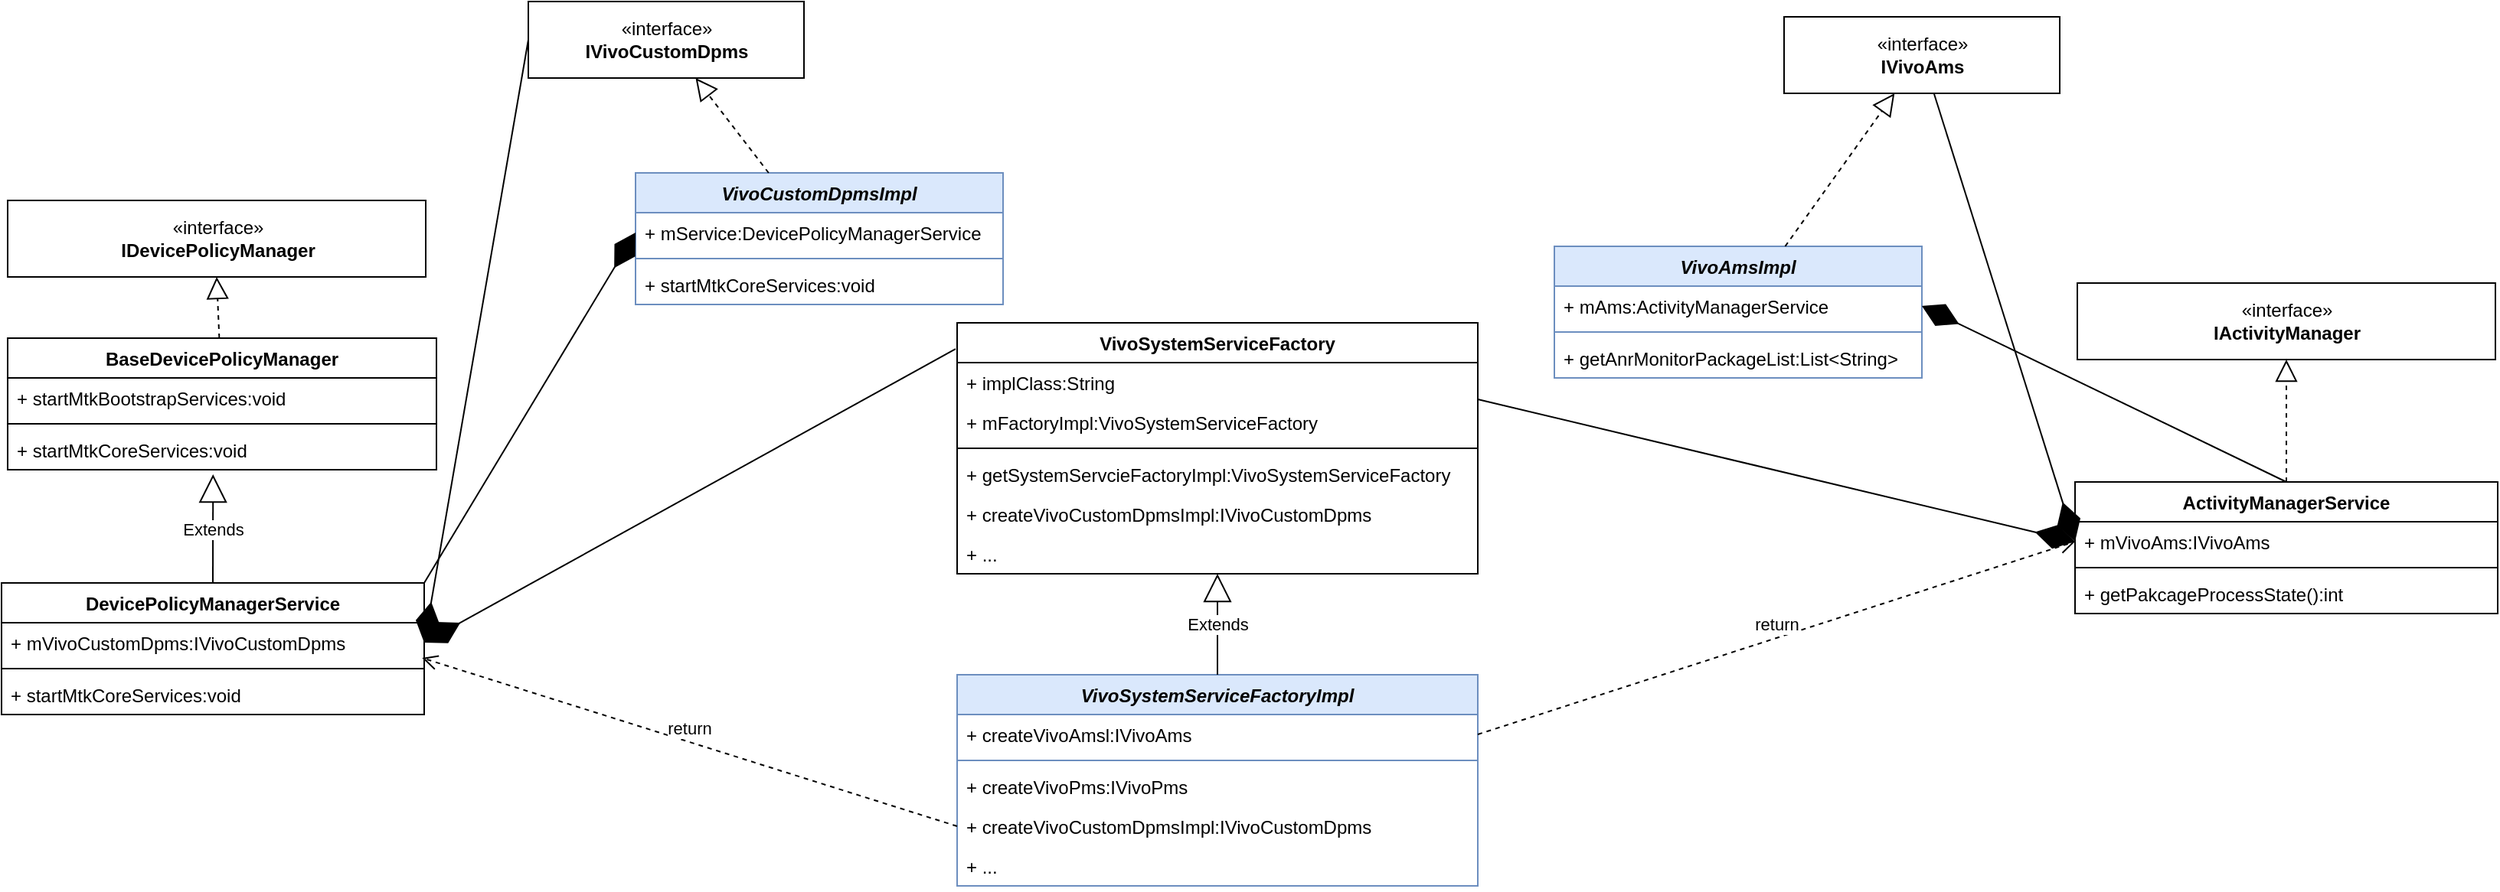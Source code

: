 <mxfile version="20.8.20" type="github"><diagram id="C5RBs43oDa-KdzZeNtuy" name="Page-1"><mxGraphModel dx="1194" dy="1785" grid="1" gridSize="10" guides="1" tooltips="1" connect="1" arrows="1" fold="1" page="1" pageScale="1" pageWidth="827" pageHeight="1169" math="0" shadow="0"><root><mxCell id="WIyWlLk6GJQsqaUBKTNV-0"/><mxCell id="WIyWlLk6GJQsqaUBKTNV-1" parent="WIyWlLk6GJQsqaUBKTNV-0"/><mxCell id="w8ppxCxU-laiEU15kqtb-30" value="VivoCustomDpmsImpl" style="swimlane;fontStyle=3;align=center;verticalAlign=top;childLayout=stackLayout;horizontal=1;startSize=26;horizontalStack=0;resizeParent=1;resizeParentMax=0;resizeLast=0;collapsible=1;marginBottom=0;fillColor=#dae8fc;strokeColor=#6c8ebf;" parent="WIyWlLk6GJQsqaUBKTNV-1" vertex="1"><mxGeometry x="1190" y="-18" width="240" height="86" as="geometry"/></mxCell><mxCell id="w8ppxCxU-laiEU15kqtb-31" value="+ mService:DevicePolicyManagerService" style="text;strokeColor=none;fillColor=none;align=left;verticalAlign=top;spacingLeft=4;spacingRight=4;overflow=hidden;rotatable=0;points=[[0,0.5],[1,0.5]];portConstraint=eastwest;" parent="w8ppxCxU-laiEU15kqtb-30" vertex="1"><mxGeometry y="26" width="240" height="26" as="geometry"/></mxCell><mxCell id="w8ppxCxU-laiEU15kqtb-32" value="" style="line;strokeWidth=1;fillColor=none;align=left;verticalAlign=middle;spacingTop=-1;spacingLeft=3;spacingRight=3;rotatable=0;labelPosition=right;points=[];portConstraint=eastwest;strokeColor=inherit;" parent="w8ppxCxU-laiEU15kqtb-30" vertex="1"><mxGeometry y="52" width="240" height="8" as="geometry"/></mxCell><mxCell id="w8ppxCxU-laiEU15kqtb-33" value="+ startMtkCoreServices:void" style="text;strokeColor=none;fillColor=none;align=left;verticalAlign=top;spacingLeft=4;spacingRight=4;overflow=hidden;rotatable=0;points=[[0,0.5],[1,0.5]];portConstraint=eastwest;" parent="w8ppxCxU-laiEU15kqtb-30" vertex="1"><mxGeometry y="60" width="240" height="26" as="geometry"/></mxCell><mxCell id="w8ppxCxU-laiEU15kqtb-34" value="«interface»&lt;br&gt;&lt;b&gt;IVivoCustomDpms&lt;/b&gt;" style="html=1;" parent="WIyWlLk6GJQsqaUBKTNV-1" vertex="1"><mxGeometry x="1120" y="-130" width="180" height="50" as="geometry"/></mxCell><mxCell id="w8ppxCxU-laiEU15kqtb-35" value="" style="endArrow=block;dashed=1;endFill=0;endSize=12;html=1;rounded=0;" parent="WIyWlLk6GJQsqaUBKTNV-1" source="w8ppxCxU-laiEU15kqtb-30" target="w8ppxCxU-laiEU15kqtb-34" edge="1"><mxGeometry width="160" relative="1" as="geometry"><mxPoint x="1150" y="240" as="sourcePoint"/><mxPoint x="1310" y="240" as="targetPoint"/></mxGeometry></mxCell><mxCell id="w8ppxCxU-laiEU15kqtb-36" value="DevicePolicyManagerService" style="swimlane;fontStyle=1;align=center;verticalAlign=top;childLayout=stackLayout;horizontal=1;startSize=26;horizontalStack=0;resizeParent=1;resizeParentMax=0;resizeLast=0;collapsible=1;marginBottom=0;" parent="WIyWlLk6GJQsqaUBKTNV-1" vertex="1"><mxGeometry x="776" y="250" width="276" height="86" as="geometry"/></mxCell><mxCell id="w8ppxCxU-laiEU15kqtb-37" value="+ mVivoCustomDpms:IVivoCustomDpms" style="text;strokeColor=none;fillColor=none;align=left;verticalAlign=top;spacingLeft=4;spacingRight=4;overflow=hidden;rotatable=0;points=[[0,0.5],[1,0.5]];portConstraint=eastwest;" parent="w8ppxCxU-laiEU15kqtb-36" vertex="1"><mxGeometry y="26" width="276" height="26" as="geometry"/></mxCell><mxCell id="w8ppxCxU-laiEU15kqtb-38" value="" style="line;strokeWidth=1;fillColor=none;align=left;verticalAlign=middle;spacingTop=-1;spacingLeft=3;spacingRight=3;rotatable=0;labelPosition=right;points=[];portConstraint=eastwest;strokeColor=inherit;" parent="w8ppxCxU-laiEU15kqtb-36" vertex="1"><mxGeometry y="52" width="276" height="8" as="geometry"/></mxCell><mxCell id="w8ppxCxU-laiEU15kqtb-39" value="+ startMtkCoreServices:void" style="text;strokeColor=none;fillColor=none;align=left;verticalAlign=top;spacingLeft=4;spacingRight=4;overflow=hidden;rotatable=0;points=[[0,0.5],[1,0.5]];portConstraint=eastwest;" parent="w8ppxCxU-laiEU15kqtb-36" vertex="1"><mxGeometry y="60" width="276" height="26" as="geometry"/></mxCell><mxCell id="w8ppxCxU-laiEU15kqtb-41" value="BaseDevicePolicyManager" style="swimlane;fontStyle=1;align=center;verticalAlign=top;childLayout=stackLayout;horizontal=1;startSize=26;horizontalStack=0;resizeParent=1;resizeParentMax=0;resizeLast=0;collapsible=1;marginBottom=0;" parent="WIyWlLk6GJQsqaUBKTNV-1" vertex="1"><mxGeometry x="780" y="90" width="280" height="86" as="geometry"/></mxCell><mxCell id="w8ppxCxU-laiEU15kqtb-42" value="+ startMtkBootstrapServices:void" style="text;strokeColor=none;fillColor=none;align=left;verticalAlign=top;spacingLeft=4;spacingRight=4;overflow=hidden;rotatable=0;points=[[0,0.5],[1,0.5]];portConstraint=eastwest;" parent="w8ppxCxU-laiEU15kqtb-41" vertex="1"><mxGeometry y="26" width="280" height="26" as="geometry"/></mxCell><mxCell id="w8ppxCxU-laiEU15kqtb-43" value="" style="line;strokeWidth=1;fillColor=none;align=left;verticalAlign=middle;spacingTop=-1;spacingLeft=3;spacingRight=3;rotatable=0;labelPosition=right;points=[];portConstraint=eastwest;strokeColor=inherit;" parent="w8ppxCxU-laiEU15kqtb-41" vertex="1"><mxGeometry y="52" width="280" height="8" as="geometry"/></mxCell><mxCell id="w8ppxCxU-laiEU15kqtb-44" value="+ startMtkCoreServices:void" style="text;strokeColor=none;fillColor=none;align=left;verticalAlign=top;spacingLeft=4;spacingRight=4;overflow=hidden;rotatable=0;points=[[0,0.5],[1,0.5]];portConstraint=eastwest;" parent="w8ppxCxU-laiEU15kqtb-41" vertex="1"><mxGeometry y="60" width="280" height="26" as="geometry"/></mxCell><mxCell id="w8ppxCxU-laiEU15kqtb-45" value="«interface»&lt;br&gt;&lt;b&gt;IDevicePolicyManager&lt;/b&gt;" style="html=1;" parent="WIyWlLk6GJQsqaUBKTNV-1" vertex="1"><mxGeometry x="780" width="273" height="50" as="geometry"/></mxCell><mxCell id="w8ppxCxU-laiEU15kqtb-46" value="" style="endArrow=block;dashed=1;endFill=0;endSize=12;html=1;rounded=0;entryX=0.5;entryY=1;entryDx=0;entryDy=0;" parent="WIyWlLk6GJQsqaUBKTNV-1" source="w8ppxCxU-laiEU15kqtb-41" target="w8ppxCxU-laiEU15kqtb-45" edge="1"><mxGeometry width="160" relative="1" as="geometry"><mxPoint x="670" y="460" as="sourcePoint"/><mxPoint x="830" y="460" as="targetPoint"/></mxGeometry></mxCell><mxCell id="w8ppxCxU-laiEU15kqtb-47" value="Extends" style="endArrow=block;endSize=16;endFill=0;html=1;rounded=0;exitX=0.5;exitY=0;exitDx=0;exitDy=0;entryX=0.479;entryY=1.115;entryDx=0;entryDy=0;entryPerimeter=0;" parent="WIyWlLk6GJQsqaUBKTNV-1" source="w8ppxCxU-laiEU15kqtb-36" target="w8ppxCxU-laiEU15kqtb-44" edge="1"><mxGeometry width="160" relative="1" as="geometry"><mxPoint x="840.04" y="362" as="sourcePoint"/><mxPoint x="839.999" y="300" as="targetPoint"/></mxGeometry></mxCell><mxCell id="w8ppxCxU-laiEU15kqtb-48" value="" style="endArrow=diamondThin;endFill=1;endSize=24;html=1;rounded=0;entryX=1;entryY=0.5;entryDx=0;entryDy=0;exitX=0;exitY=0.5;exitDx=0;exitDy=0;" parent="WIyWlLk6GJQsqaUBKTNV-1" source="w8ppxCxU-laiEU15kqtb-34" target="w8ppxCxU-laiEU15kqtb-37" edge="1"><mxGeometry width="160" relative="1" as="geometry"><mxPoint x="650" y="350" as="sourcePoint"/><mxPoint x="810" y="350" as="targetPoint"/></mxGeometry></mxCell><mxCell id="w8ppxCxU-laiEU15kqtb-49" value="VivoSystemServiceFactory" style="swimlane;fontStyle=1;align=center;verticalAlign=top;childLayout=stackLayout;horizontal=1;startSize=26;horizontalStack=0;resizeParent=1;resizeParentMax=0;resizeLast=0;collapsible=1;marginBottom=0;" parent="WIyWlLk6GJQsqaUBKTNV-1" vertex="1"><mxGeometry x="1400" y="80" width="340" height="164" as="geometry"/></mxCell><mxCell id="w8ppxCxU-laiEU15kqtb-50" value="+ implClass:String" style="text;strokeColor=none;fillColor=none;align=left;verticalAlign=top;spacingLeft=4;spacingRight=4;overflow=hidden;rotatable=0;points=[[0,0.5],[1,0.5]];portConstraint=eastwest;" parent="w8ppxCxU-laiEU15kqtb-49" vertex="1"><mxGeometry y="26" width="340" height="26" as="geometry"/></mxCell><mxCell id="w8ppxCxU-laiEU15kqtb-61" value="+ mFactoryImpl:VivoSystemServiceFactory" style="text;strokeColor=none;fillColor=none;align=left;verticalAlign=top;spacingLeft=4;spacingRight=4;overflow=hidden;rotatable=0;points=[[0,0.5],[1,0.5]];portConstraint=eastwest;" parent="w8ppxCxU-laiEU15kqtb-49" vertex="1"><mxGeometry y="52" width="340" height="26" as="geometry"/></mxCell><mxCell id="w8ppxCxU-laiEU15kqtb-51" value="" style="line;strokeWidth=1;fillColor=none;align=left;verticalAlign=middle;spacingTop=-1;spacingLeft=3;spacingRight=3;rotatable=0;labelPosition=right;points=[];portConstraint=eastwest;strokeColor=inherit;" parent="w8ppxCxU-laiEU15kqtb-49" vertex="1"><mxGeometry y="78" width="340" height="8" as="geometry"/></mxCell><mxCell id="w8ppxCxU-laiEU15kqtb-52" value="+ getSystemServcieFactoryImpl:VivoSystemServiceFactory" style="text;strokeColor=none;fillColor=none;align=left;verticalAlign=top;spacingLeft=4;spacingRight=4;overflow=hidden;rotatable=0;points=[[0,0.5],[1,0.5]];portConstraint=eastwest;" parent="w8ppxCxU-laiEU15kqtb-49" vertex="1"><mxGeometry y="86" width="340" height="26" as="geometry"/></mxCell><mxCell id="w8ppxCxU-laiEU15kqtb-53" value="+ createVivoCustomDpmsImpl:IVivoCustomDpms" style="text;strokeColor=none;fillColor=none;align=left;verticalAlign=top;spacingLeft=4;spacingRight=4;overflow=hidden;rotatable=0;points=[[0,0.5],[1,0.5]];portConstraint=eastwest;" parent="w8ppxCxU-laiEU15kqtb-49" vertex="1"><mxGeometry y="112" width="340" height="26" as="geometry"/></mxCell><mxCell id="w8ppxCxU-laiEU15kqtb-54" value="+ ..." style="text;strokeColor=none;fillColor=none;align=left;verticalAlign=top;spacingLeft=4;spacingRight=4;overflow=hidden;rotatable=0;points=[[0,0.5],[1,0.5]];portConstraint=eastwest;" parent="w8ppxCxU-laiEU15kqtb-49" vertex="1"><mxGeometry y="138" width="340" height="26" as="geometry"/></mxCell><mxCell id="w8ppxCxU-laiEU15kqtb-55" value="VivoSystemServiceFactoryImpl" style="swimlane;fontStyle=3;align=center;verticalAlign=top;childLayout=stackLayout;horizontal=1;startSize=26;horizontalStack=0;resizeParent=1;resizeParentMax=0;resizeLast=0;collapsible=1;marginBottom=0;fillColor=#dae8fc;strokeColor=#6c8ebf;" parent="WIyWlLk6GJQsqaUBKTNV-1" vertex="1"><mxGeometry x="1400" y="310" width="340" height="138" as="geometry"/></mxCell><mxCell id="w8ppxCxU-laiEU15kqtb-56" value="+ createVivoAmsl:IVivoAms" style="text;strokeColor=none;fillColor=none;align=left;verticalAlign=top;spacingLeft=4;spacingRight=4;overflow=hidden;rotatable=0;points=[[0,0.5],[1,0.5]];portConstraint=eastwest;" parent="w8ppxCxU-laiEU15kqtb-55" vertex="1"><mxGeometry y="26" width="340" height="26" as="geometry"/></mxCell><mxCell id="w8ppxCxU-laiEU15kqtb-57" value="" style="line;strokeWidth=1;fillColor=none;align=left;verticalAlign=middle;spacingTop=-1;spacingLeft=3;spacingRight=3;rotatable=0;labelPosition=right;points=[];portConstraint=eastwest;strokeColor=inherit;" parent="w8ppxCxU-laiEU15kqtb-55" vertex="1"><mxGeometry y="52" width="340" height="8" as="geometry"/></mxCell><mxCell id="w8ppxCxU-laiEU15kqtb-58" value="+ createVivoPms:IVivoPms" style="text;strokeColor=none;fillColor=none;align=left;verticalAlign=top;spacingLeft=4;spacingRight=4;overflow=hidden;rotatable=0;points=[[0,0.5],[1,0.5]];portConstraint=eastwest;" parent="w8ppxCxU-laiEU15kqtb-55" vertex="1"><mxGeometry y="60" width="340" height="26" as="geometry"/></mxCell><mxCell id="w8ppxCxU-laiEU15kqtb-59" value="+ createVivoCustomDpmsImpl:IVivoCustomDpms" style="text;strokeColor=none;fillColor=none;align=left;verticalAlign=top;spacingLeft=4;spacingRight=4;overflow=hidden;rotatable=0;points=[[0,0.5],[1,0.5]];portConstraint=eastwest;" parent="w8ppxCxU-laiEU15kqtb-55" vertex="1"><mxGeometry y="86" width="340" height="26" as="geometry"/></mxCell><mxCell id="w8ppxCxU-laiEU15kqtb-60" value="+ ..." style="text;strokeColor=none;fillColor=none;align=left;verticalAlign=top;spacingLeft=4;spacingRight=4;overflow=hidden;rotatable=0;points=[[0,0.5],[1,0.5]];portConstraint=eastwest;" parent="w8ppxCxU-laiEU15kqtb-55" vertex="1"><mxGeometry y="112" width="340" height="26" as="geometry"/></mxCell><mxCell id="w8ppxCxU-laiEU15kqtb-62" value="Extends" style="endArrow=block;endSize=16;endFill=0;html=1;rounded=0;exitX=0.5;exitY=0;exitDx=0;exitDy=0;" parent="WIyWlLk6GJQsqaUBKTNV-1" source="w8ppxCxU-laiEU15kqtb-55" target="w8ppxCxU-laiEU15kqtb-54" edge="1"><mxGeometry width="160" relative="1" as="geometry"><mxPoint x="1350" y="310" as="sourcePoint"/><mxPoint x="1510" y="310" as="targetPoint"/></mxGeometry></mxCell><mxCell id="w8ppxCxU-laiEU15kqtb-64" value="return" style="html=1;verticalAlign=bottom;endArrow=open;dashed=1;endSize=8;rounded=0;exitX=0;exitY=0.5;exitDx=0;exitDy=0;entryX=0.995;entryY=0.885;entryDx=0;entryDy=0;entryPerimeter=0;" parent="WIyWlLk6GJQsqaUBKTNV-1" source="w8ppxCxU-laiEU15kqtb-59" target="w8ppxCxU-laiEU15kqtb-37" edge="1"><mxGeometry relative="1" as="geometry"><mxPoint x="1150" y="460" as="sourcePoint"/><mxPoint x="1070" y="460" as="targetPoint"/></mxGeometry></mxCell><mxCell id="w8ppxCxU-laiEU15kqtb-70" value="" style="endArrow=diamondThin;endFill=1;endSize=24;html=1;rounded=0;entryX=1;entryY=0.5;entryDx=0;entryDy=0;exitX=-0.003;exitY=0.104;exitDx=0;exitDy=0;exitPerimeter=0;" parent="WIyWlLk6GJQsqaUBKTNV-1" source="w8ppxCxU-laiEU15kqtb-49" target="w8ppxCxU-laiEU15kqtb-37" edge="1"><mxGeometry width="160" relative="1" as="geometry"><mxPoint x="1180" y="250" as="sourcePoint"/><mxPoint x="1340" y="250" as="targetPoint"/></mxGeometry></mxCell><mxCell id="w8ppxCxU-laiEU15kqtb-71" value="" style="endArrow=diamondThin;endFill=1;endSize=24;html=1;rounded=0;fontColor=#B05A00;entryX=0;entryY=0.5;entryDx=0;entryDy=0;exitX=1;exitY=0;exitDx=0;exitDy=0;" parent="WIyWlLk6GJQsqaUBKTNV-1" source="w8ppxCxU-laiEU15kqtb-36" target="w8ppxCxU-laiEU15kqtb-31" edge="1"><mxGeometry width="160" relative="1" as="geometry"><mxPoint x="1130" y="110" as="sourcePoint"/><mxPoint x="1290" y="110" as="targetPoint"/></mxGeometry></mxCell><mxCell id="w8ppxCxU-laiEU15kqtb-72" value="ActivityManagerService" style="swimlane;fontStyle=1;align=center;verticalAlign=top;childLayout=stackLayout;horizontal=1;startSize=26;horizontalStack=0;resizeParent=1;resizeParentMax=0;resizeLast=0;collapsible=1;marginBottom=0;" parent="WIyWlLk6GJQsqaUBKTNV-1" vertex="1"><mxGeometry x="2130" y="184" width="276" height="86" as="geometry"/></mxCell><mxCell id="w8ppxCxU-laiEU15kqtb-73" value="+ mVivoAms:IVivoAms" style="text;strokeColor=none;fillColor=none;align=left;verticalAlign=top;spacingLeft=4;spacingRight=4;overflow=hidden;rotatable=0;points=[[0,0.5],[1,0.5]];portConstraint=eastwest;" parent="w8ppxCxU-laiEU15kqtb-72" vertex="1"><mxGeometry y="26" width="276" height="26" as="geometry"/></mxCell><mxCell id="w8ppxCxU-laiEU15kqtb-74" value="" style="line;strokeWidth=1;fillColor=none;align=left;verticalAlign=middle;spacingTop=-1;spacingLeft=3;spacingRight=3;rotatable=0;labelPosition=right;points=[];portConstraint=eastwest;strokeColor=inherit;" parent="w8ppxCxU-laiEU15kqtb-72" vertex="1"><mxGeometry y="52" width="276" height="8" as="geometry"/></mxCell><mxCell id="w8ppxCxU-laiEU15kqtb-75" value="+ getPakcageProcessState():int" style="text;strokeColor=none;fillColor=none;align=left;verticalAlign=top;spacingLeft=4;spacingRight=4;overflow=hidden;rotatable=0;points=[[0,0.5],[1,0.5]];portConstraint=eastwest;" parent="w8ppxCxU-laiEU15kqtb-72" vertex="1"><mxGeometry y="60" width="276" height="26" as="geometry"/></mxCell><mxCell id="w8ppxCxU-laiEU15kqtb-76" value="«interface»&lt;br&gt;&lt;b&gt;IActivityManager&lt;/b&gt;" style="html=1;" parent="WIyWlLk6GJQsqaUBKTNV-1" vertex="1"><mxGeometry x="2131.5" y="54" width="273" height="50" as="geometry"/></mxCell><mxCell id="w8ppxCxU-laiEU15kqtb-77" value="" style="endArrow=block;dashed=1;endFill=0;endSize=12;html=1;rounded=0;entryX=0.5;entryY=1;entryDx=0;entryDy=0;exitX=0.5;exitY=0;exitDx=0;exitDy=0;" parent="WIyWlLk6GJQsqaUBKTNV-1" source="w8ppxCxU-laiEU15kqtb-72" target="w8ppxCxU-laiEU15kqtb-76" edge="1"><mxGeometry width="160" relative="1" as="geometry"><mxPoint x="2269.687" y="144" as="sourcePoint"/><mxPoint x="2181.5" y="514" as="targetPoint"/></mxGeometry></mxCell><mxCell id="w8ppxCxU-laiEU15kqtb-79" value="VivoAmsImpl" style="swimlane;fontStyle=3;align=center;verticalAlign=top;childLayout=stackLayout;horizontal=1;startSize=26;horizontalStack=0;resizeParent=1;resizeParentMax=0;resizeLast=0;collapsible=1;marginBottom=0;fillColor=#dae8fc;strokeColor=#6c8ebf;" parent="WIyWlLk6GJQsqaUBKTNV-1" vertex="1"><mxGeometry x="1790" y="30" width="240" height="86" as="geometry"/></mxCell><mxCell id="w8ppxCxU-laiEU15kqtb-80" value="+ mAms:ActivityManagerService" style="text;strokeColor=none;fillColor=none;align=left;verticalAlign=top;spacingLeft=4;spacingRight=4;overflow=hidden;rotatable=0;points=[[0,0.5],[1,0.5]];portConstraint=eastwest;" parent="w8ppxCxU-laiEU15kqtb-79" vertex="1"><mxGeometry y="26" width="240" height="26" as="geometry"/></mxCell><mxCell id="w8ppxCxU-laiEU15kqtb-81" value="" style="line;strokeWidth=1;fillColor=none;align=left;verticalAlign=middle;spacingTop=-1;spacingLeft=3;spacingRight=3;rotatable=0;labelPosition=right;points=[];portConstraint=eastwest;strokeColor=inherit;" parent="w8ppxCxU-laiEU15kqtb-79" vertex="1"><mxGeometry y="52" width="240" height="8" as="geometry"/></mxCell><mxCell id="w8ppxCxU-laiEU15kqtb-82" value="+ getAnrMonitorPackageList:List&lt;String&gt;" style="text;strokeColor=none;fillColor=none;align=left;verticalAlign=top;spacingLeft=4;spacingRight=4;overflow=hidden;rotatable=0;points=[[0,0.5],[1,0.5]];portConstraint=eastwest;" parent="w8ppxCxU-laiEU15kqtb-79" vertex="1"><mxGeometry y="60" width="240" height="26" as="geometry"/></mxCell><mxCell id="w8ppxCxU-laiEU15kqtb-83" value="«interface»&lt;br&gt;&lt;b&gt;IVivoAms&lt;/b&gt;" style="html=1;" parent="WIyWlLk6GJQsqaUBKTNV-1" vertex="1"><mxGeometry x="1940" y="-120" width="180" height="50" as="geometry"/></mxCell><mxCell id="w8ppxCxU-laiEU15kqtb-84" value="" style="endArrow=block;dashed=1;endFill=0;endSize=12;html=1;rounded=0;" parent="WIyWlLk6GJQsqaUBKTNV-1" source="w8ppxCxU-laiEU15kqtb-79" target="w8ppxCxU-laiEU15kqtb-83" edge="1"><mxGeometry width="160" relative="1" as="geometry"><mxPoint x="1830" y="320" as="sourcePoint"/><mxPoint x="1990" y="320" as="targetPoint"/></mxGeometry></mxCell><mxCell id="w8ppxCxU-laiEU15kqtb-85" value="" style="endArrow=diamondThin;endFill=1;endSize=24;html=1;rounded=0;entryX=0;entryY=0.5;entryDx=0;entryDy=0;" parent="WIyWlLk6GJQsqaUBKTNV-1" source="w8ppxCxU-laiEU15kqtb-83" target="w8ppxCxU-laiEU15kqtb-73" edge="1"><mxGeometry width="160" relative="1" as="geometry"><mxPoint x="2494" y="-270" as="sourcePoint"/><mxPoint x="2426" y="124" as="targetPoint"/></mxGeometry></mxCell><mxCell id="w8ppxCxU-laiEU15kqtb-86" value="" style="endArrow=diamondThin;endFill=1;endSize=24;html=1;rounded=0;entryX=0;entryY=0.5;entryDx=0;entryDy=0;" parent="WIyWlLk6GJQsqaUBKTNV-1" target="w8ppxCxU-laiEU15kqtb-73" edge="1"><mxGeometry width="160" relative="1" as="geometry"><mxPoint x="1740" y="130" as="sourcePoint"/><mxPoint x="1062.0" y="299" as="targetPoint"/></mxGeometry></mxCell><mxCell id="w8ppxCxU-laiEU15kqtb-87" value="return" style="html=1;verticalAlign=bottom;endArrow=open;dashed=1;endSize=8;rounded=0;exitX=1;exitY=0.5;exitDx=0;exitDy=0;entryX=0;entryY=0.5;entryDx=0;entryDy=0;" parent="WIyWlLk6GJQsqaUBKTNV-1" source="w8ppxCxU-laiEU15kqtb-56" target="w8ppxCxU-laiEU15kqtb-73" edge="1"><mxGeometry relative="1" as="geometry"><mxPoint x="1410" y="419" as="sourcePoint"/><mxPoint x="1980" y="300" as="targetPoint"/></mxGeometry></mxCell><mxCell id="w8ppxCxU-laiEU15kqtb-88" value="" style="endArrow=diamondThin;endFill=1;endSize=24;html=1;rounded=0;fontColor=#B05A00;entryX=1;entryY=0.5;entryDx=0;entryDy=0;exitX=0.5;exitY=0;exitDx=0;exitDy=0;" parent="WIyWlLk6GJQsqaUBKTNV-1" source="w8ppxCxU-laiEU15kqtb-72" target="w8ppxCxU-laiEU15kqtb-80" edge="1"><mxGeometry width="160" relative="1" as="geometry"><mxPoint x="1062.0" y="260" as="sourcePoint"/><mxPoint x="1200" y="31" as="targetPoint"/></mxGeometry></mxCell></root></mxGraphModel></diagram></mxfile>